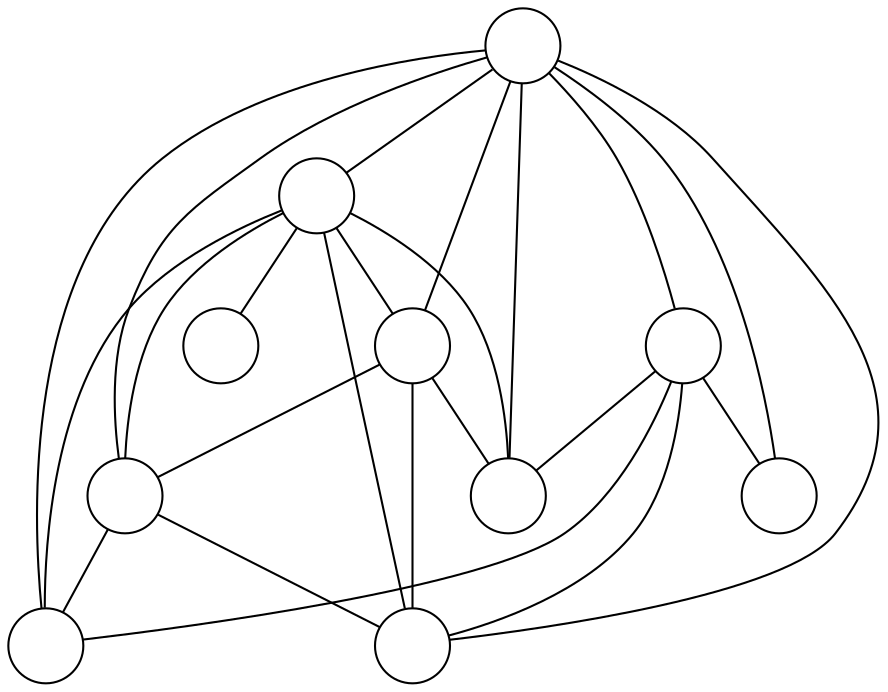 graph G {
  node[label="", shape=circle]
  0;
  1;
  2;
  3;
  4;
  5;
  6;
  7;
  8;
  9;
  5 -- 0;
  5 -- 1;
  6 -- 0;
  6 -- 2;
  6 -- 5;
  7 -- 0;
  7 -- 1;
  7 -- 2;
  7 -- 3;
  8 -- 0;
  8 -- 1;
  8 -- 2;
  8 -- 4;
  8 -- 5;
  8 -- 6;
  9 -- 0;
  9 -- 1;
  9 -- 2;
  9 -- 3;
  9 -- 5;
  9 -- 6;
  9 -- 7;
  9 -- 8;
}
